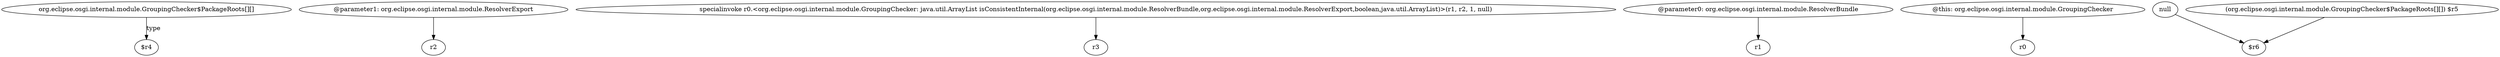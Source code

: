 digraph g {
0[label="org.eclipse.osgi.internal.module.GroupingChecker$PackageRoots[][]"]
1[label="$r4"]
0->1[label="type"]
2[label="@parameter1: org.eclipse.osgi.internal.module.ResolverExport"]
3[label="r2"]
2->3[label=""]
4[label="specialinvoke r0.<org.eclipse.osgi.internal.module.GroupingChecker: java.util.ArrayList isConsistentInternal(org.eclipse.osgi.internal.module.ResolverBundle,org.eclipse.osgi.internal.module.ResolverExport,boolean,java.util.ArrayList)>(r1, r2, 1, null)"]
5[label="r3"]
4->5[label=""]
6[label="@parameter0: org.eclipse.osgi.internal.module.ResolverBundle"]
7[label="r1"]
6->7[label=""]
8[label="@this: org.eclipse.osgi.internal.module.GroupingChecker"]
9[label="r0"]
8->9[label=""]
10[label="null"]
11[label="$r6"]
10->11[label=""]
12[label="(org.eclipse.osgi.internal.module.GroupingChecker$PackageRoots[][]) $r5"]
12->11[label=""]
}